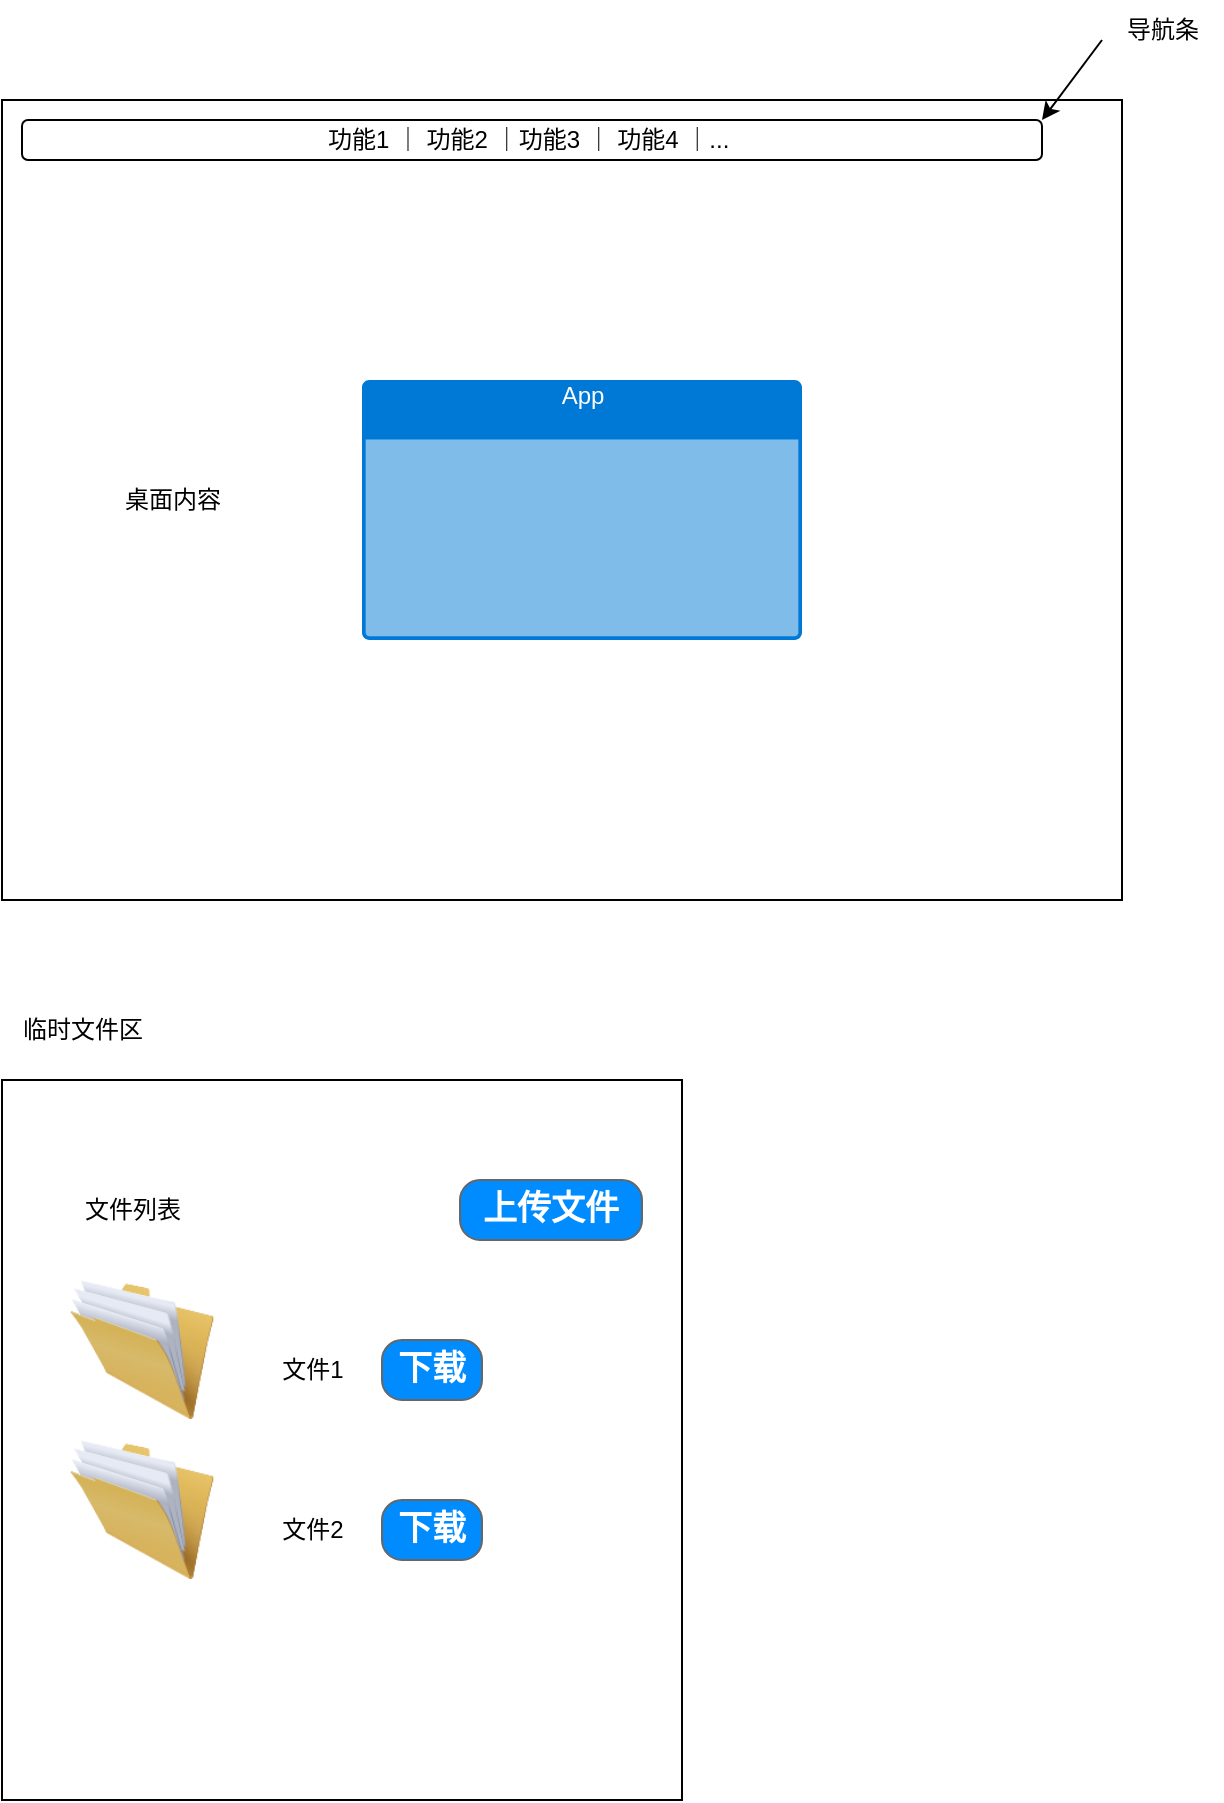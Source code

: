 <mxfile version="20.8.23" type="github">
  <diagram name="第 1 页" id="uDifOT5Puxc2X5ruV2LZ">
    <mxGraphModel dx="858" dy="774" grid="1" gridSize="10" guides="1" tooltips="1" connect="1" arrows="1" fold="1" page="1" pageScale="1" pageWidth="827" pageHeight="1169" math="0" shadow="0">
      <root>
        <mxCell id="0" />
        <mxCell id="1" parent="0" />
        <mxCell id="2urF0DAI_AtSwV6A82Pw-1" value="" style="rounded=0;whiteSpace=wrap;html=1;" parent="1" vertex="1">
          <mxGeometry x="160" y="80" width="560" height="400" as="geometry" />
        </mxCell>
        <mxCell id="2urF0DAI_AtSwV6A82Pw-2" value="桌面内容" style="text;html=1;align=center;verticalAlign=middle;resizable=0;points=[];autosize=1;strokeColor=none;fillColor=none;" parent="1" vertex="1">
          <mxGeometry x="210" y="265" width="70" height="30" as="geometry" />
        </mxCell>
        <mxCell id="2urF0DAI_AtSwV6A82Pw-4" value="" style="endArrow=classic;html=1;rounded=0;entryX=1;entryY=0;entryDx=0;entryDy=0;" parent="1" edge="1">
          <mxGeometry width="50" height="50" relative="1" as="geometry">
            <mxPoint x="710" y="50" as="sourcePoint" />
            <mxPoint x="680" y="90" as="targetPoint" />
          </mxGeometry>
        </mxCell>
        <mxCell id="2urF0DAI_AtSwV6A82Pw-5" value="导航条" style="text;html=1;align=center;verticalAlign=middle;resizable=0;points=[];autosize=1;strokeColor=none;fillColor=none;" parent="1" vertex="1">
          <mxGeometry x="710" y="30" width="60" height="30" as="geometry" />
        </mxCell>
        <mxCell id="2urF0DAI_AtSwV6A82Pw-6" value="App" style="html=1;strokeColor=none;fillColor=#0079D6;labelPosition=center;verticalLabelPosition=middle;verticalAlign=top;align=center;fontSize=12;outlineConnect=0;spacingTop=-6;fontColor=#FFFFFF;sketch=0;shape=mxgraph.sitemap.page;" parent="1" vertex="1">
          <mxGeometry x="340" y="220" width="220" height="130" as="geometry" />
        </mxCell>
        <mxCell id="2urF0DAI_AtSwV6A82Pw-7" value="功能1 ｜ 功能2 ｜功能3 ｜ 功能4 ｜...&amp;nbsp;" style="rounded=1;whiteSpace=wrap;html=1;" parent="1" vertex="1">
          <mxGeometry x="170" y="90" width="510" height="20" as="geometry" />
        </mxCell>
        <mxCell id="dgJb1vjxK7M-T-eL1fty-1" value="" style="rounded=0;whiteSpace=wrap;html=1;" vertex="1" parent="1">
          <mxGeometry x="160" y="570" width="340" height="360" as="geometry" />
        </mxCell>
        <mxCell id="dgJb1vjxK7M-T-eL1fty-2" value="临时文件区" style="text;html=1;align=center;verticalAlign=middle;resizable=0;points=[];autosize=1;strokeColor=none;fillColor=none;" vertex="1" parent="1">
          <mxGeometry x="160" y="530" width="80" height="30" as="geometry" />
        </mxCell>
        <mxCell id="dgJb1vjxK7M-T-eL1fty-4" value="" style="image;html=1;image=img/lib/clip_art/general/Full_Folder_128x128.png" vertex="1" parent="1">
          <mxGeometry x="190" y="670" width="80" height="70" as="geometry" />
        </mxCell>
        <mxCell id="dgJb1vjxK7M-T-eL1fty-5" value="文件1" style="text;html=1;align=center;verticalAlign=middle;resizable=0;points=[];autosize=1;strokeColor=none;fillColor=none;" vertex="1" parent="1">
          <mxGeometry x="290" y="700" width="50" height="30" as="geometry" />
        </mxCell>
        <mxCell id="dgJb1vjxK7M-T-eL1fty-6" value="下载" style="strokeWidth=1;shadow=0;dashed=0;align=center;html=1;shape=mxgraph.mockup.buttons.button;strokeColor=#666666;fontColor=#ffffff;mainText=;buttonStyle=round;fontSize=17;fontStyle=1;fillColor=#008cff;whiteSpace=wrap;" vertex="1" parent="1">
          <mxGeometry x="350" y="700" width="50" height="30" as="geometry" />
        </mxCell>
        <mxCell id="dgJb1vjxK7M-T-eL1fty-7" value="" style="image;html=1;image=img/lib/clip_art/general/Full_Folder_128x128.png" vertex="1" parent="1">
          <mxGeometry x="190" y="750" width="80" height="70" as="geometry" />
        </mxCell>
        <mxCell id="dgJb1vjxK7M-T-eL1fty-8" value="文件2" style="text;html=1;align=center;verticalAlign=middle;resizable=0;points=[];autosize=1;strokeColor=none;fillColor=none;" vertex="1" parent="1">
          <mxGeometry x="290" y="780" width="50" height="30" as="geometry" />
        </mxCell>
        <mxCell id="dgJb1vjxK7M-T-eL1fty-9" value="下载" style="strokeWidth=1;shadow=0;dashed=0;align=center;html=1;shape=mxgraph.mockup.buttons.button;strokeColor=#666666;fontColor=#ffffff;mainText=;buttonStyle=round;fontSize=17;fontStyle=1;fillColor=#008cff;whiteSpace=wrap;" vertex="1" parent="1">
          <mxGeometry x="350" y="780" width="50" height="30" as="geometry" />
        </mxCell>
        <mxCell id="dgJb1vjxK7M-T-eL1fty-10" value="上传文件" style="strokeWidth=1;shadow=0;dashed=0;align=center;html=1;shape=mxgraph.mockup.buttons.button;strokeColor=#666666;fontColor=#ffffff;mainText=;buttonStyle=round;fontSize=17;fontStyle=1;fillColor=#008cff;whiteSpace=wrap;" vertex="1" parent="1">
          <mxGeometry x="389" y="620" width="91" height="30" as="geometry" />
        </mxCell>
        <mxCell id="dgJb1vjxK7M-T-eL1fty-11" value="文件列表" style="text;html=1;align=center;verticalAlign=middle;resizable=0;points=[];autosize=1;strokeColor=none;fillColor=none;" vertex="1" parent="1">
          <mxGeometry x="190" y="620" width="70" height="30" as="geometry" />
        </mxCell>
      </root>
    </mxGraphModel>
  </diagram>
</mxfile>

